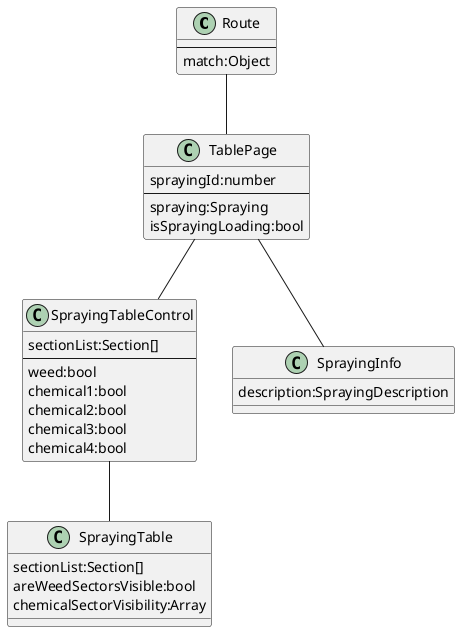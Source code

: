 @startuml

class Route {
    --
    match:Object
}

class TablePage {
    sprayingId:number
    --
    spraying:Spraying
    isSprayingLoading:bool
}

class SprayingTableControl {
    sectionList:Section[]
    --
    weed:bool
    chemical1:bool
    chemical2:bool
    chemical3:bool
    chemical4:bool
}

class SprayingInfo {
    description:SprayingDescription
}

class SprayingTable {
    sectionList:Section[]
    areWeedSectorsVisible:bool
    chemicalSectorVisibility:Array
}

Route -- TablePage
TablePage -- SprayingTableControl
TablePage -- SprayingInfo
SprayingTableControl -- SprayingTable

@enduml
